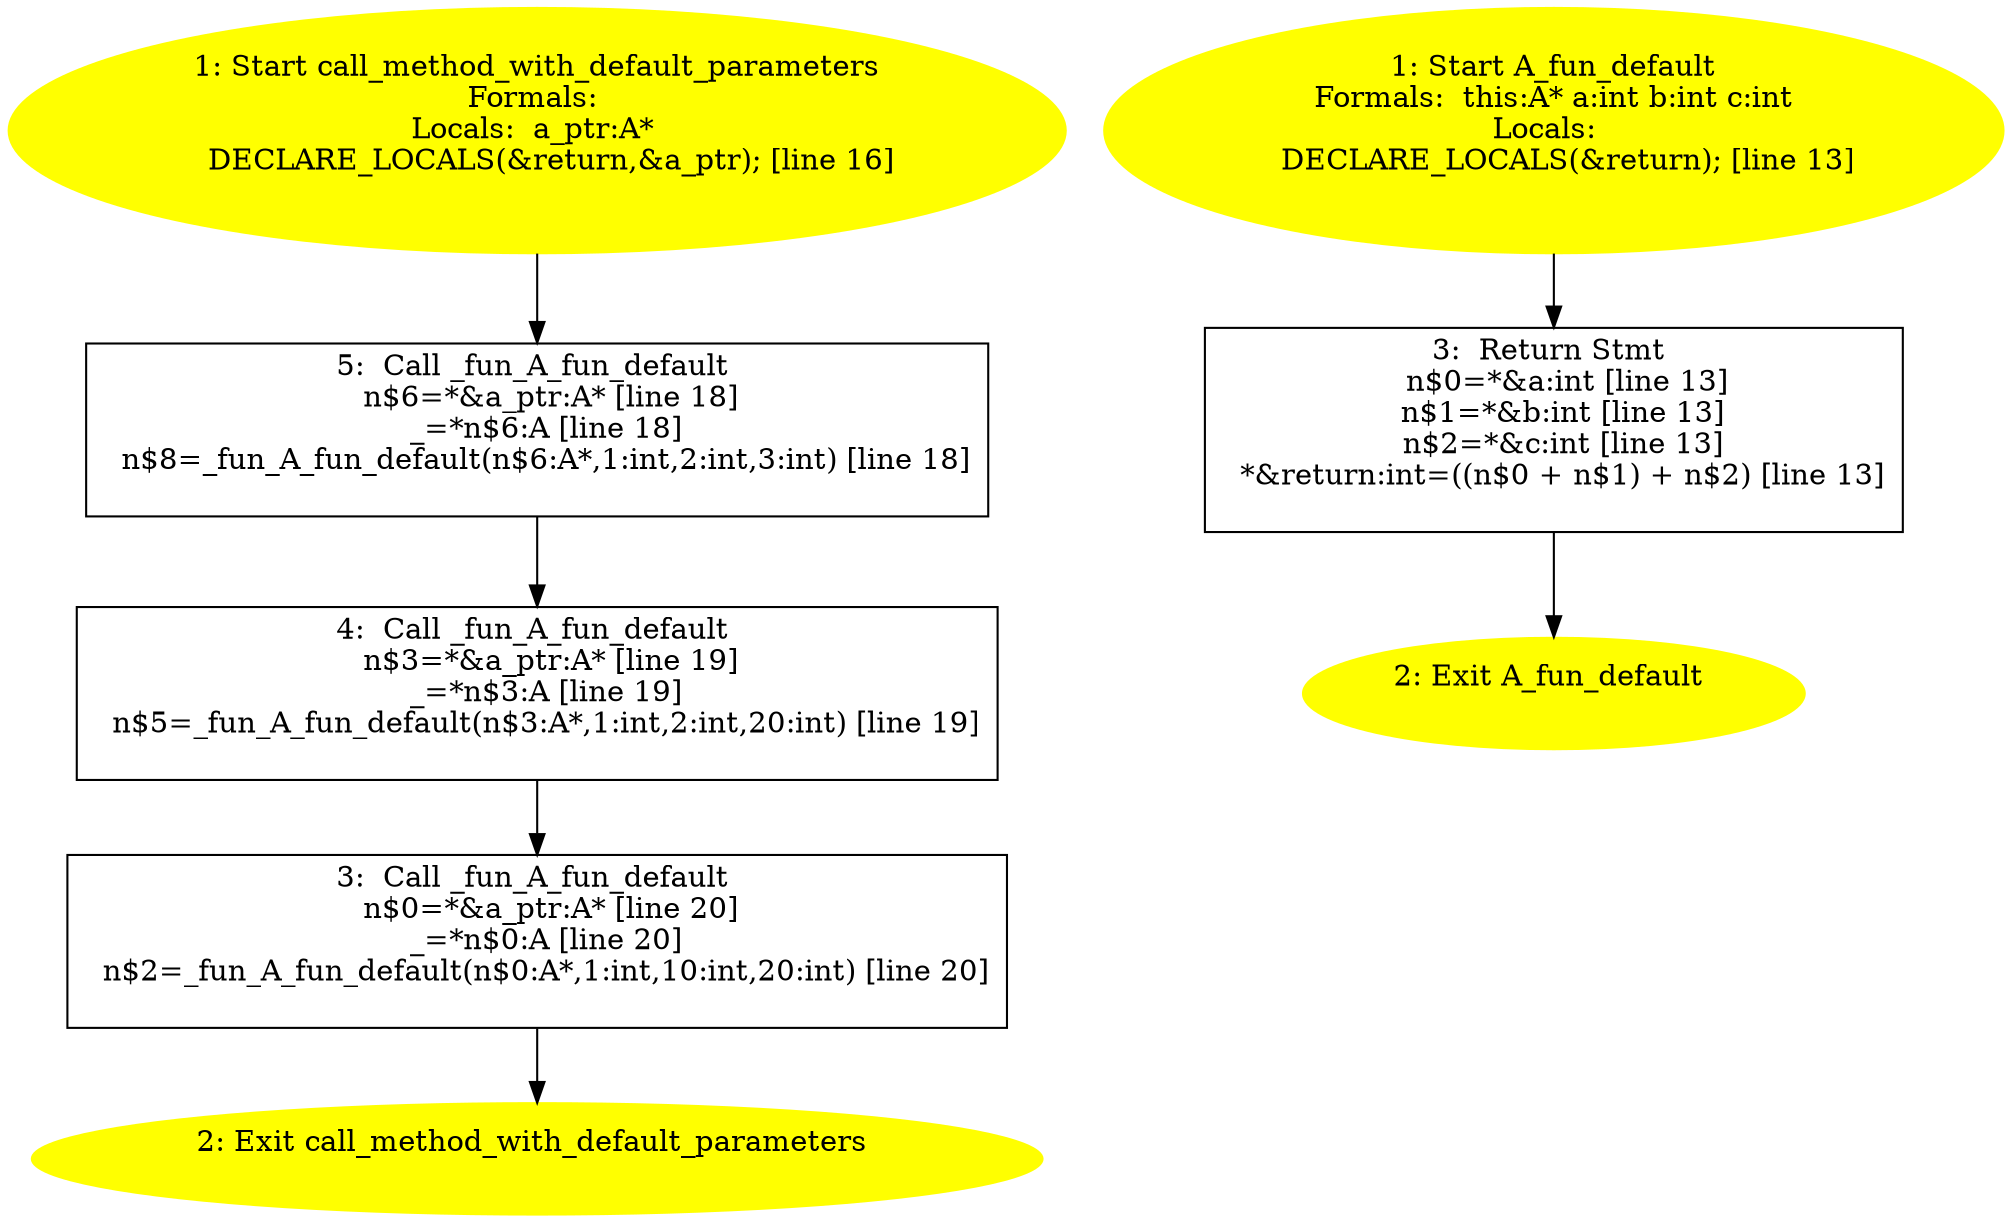 /* @generated */
digraph iCFG {
"call_method_with_default_parameters#_Z35call_method_with_default_parametersv.e093d6353cce7b90c94714b1e469edec_1" [label="1: Start call_method_with_default_parameters\nFormals: \nLocals:  a_ptr:A* \n   DECLARE_LOCALS(&return,&a_ptr); [line 16]\n " color=yellow style=filled]
	

	 "call_method_with_default_parameters#_Z35call_method_with_default_parametersv.e093d6353cce7b90c94714b1e469edec_1" -> "call_method_with_default_parameters#_Z35call_method_with_default_parametersv.e093d6353cce7b90c94714b1e469edec_5" ;
"call_method_with_default_parameters#_Z35call_method_with_default_parametersv.e093d6353cce7b90c94714b1e469edec_2" [label="2: Exit call_method_with_default_parameters \n  " color=yellow style=filled]
	

"call_method_with_default_parameters#_Z35call_method_with_default_parametersv.e093d6353cce7b90c94714b1e469edec_3" [label="3:  Call _fun_A_fun_default \n   n$0=*&a_ptr:A* [line 20]\n  _=*n$0:A [line 20]\n  n$2=_fun_A_fun_default(n$0:A*,1:int,10:int,20:int) [line 20]\n " shape="box"]
	

	 "call_method_with_default_parameters#_Z35call_method_with_default_parametersv.e093d6353cce7b90c94714b1e469edec_3" -> "call_method_with_default_parameters#_Z35call_method_with_default_parametersv.e093d6353cce7b90c94714b1e469edec_2" ;
"call_method_with_default_parameters#_Z35call_method_with_default_parametersv.e093d6353cce7b90c94714b1e469edec_4" [label="4:  Call _fun_A_fun_default \n   n$3=*&a_ptr:A* [line 19]\n  _=*n$3:A [line 19]\n  n$5=_fun_A_fun_default(n$3:A*,1:int,2:int,20:int) [line 19]\n " shape="box"]
	

	 "call_method_with_default_parameters#_Z35call_method_with_default_parametersv.e093d6353cce7b90c94714b1e469edec_4" -> "call_method_with_default_parameters#_Z35call_method_with_default_parametersv.e093d6353cce7b90c94714b1e469edec_3" ;
"call_method_with_default_parameters#_Z35call_method_with_default_parametersv.e093d6353cce7b90c94714b1e469edec_5" [label="5:  Call _fun_A_fun_default \n   n$6=*&a_ptr:A* [line 18]\n  _=*n$6:A [line 18]\n  n$8=_fun_A_fun_default(n$6:A*,1:int,2:int,3:int) [line 18]\n " shape="box"]
	

	 "call_method_with_default_parameters#_Z35call_method_with_default_parametersv.e093d6353cce7b90c94714b1e469edec_5" -> "call_method_with_default_parameters#_Z35call_method_with_default_parametersv.e093d6353cce7b90c94714b1e469edec_4" ;
"fun_default#A#(_ZN1A11fun_defaultEiii).58b57d3823cd59f85b4e907c0dbefa58_1" [label="1: Start A_fun_default\nFormals:  this:A* a:int b:int c:int\nLocals:  \n   DECLARE_LOCALS(&return); [line 13]\n " color=yellow style=filled]
	

	 "fun_default#A#(_ZN1A11fun_defaultEiii).58b57d3823cd59f85b4e907c0dbefa58_1" -> "fun_default#A#(_ZN1A11fun_defaultEiii).58b57d3823cd59f85b4e907c0dbefa58_3" ;
"fun_default#A#(_ZN1A11fun_defaultEiii).58b57d3823cd59f85b4e907c0dbefa58_2" [label="2: Exit A_fun_default \n  " color=yellow style=filled]
	

"fun_default#A#(_ZN1A11fun_defaultEiii).58b57d3823cd59f85b4e907c0dbefa58_3" [label="3:  Return Stmt \n   n$0=*&a:int [line 13]\n  n$1=*&b:int [line 13]\n  n$2=*&c:int [line 13]\n  *&return:int=((n$0 + n$1) + n$2) [line 13]\n " shape="box"]
	

	 "fun_default#A#(_ZN1A11fun_defaultEiii).58b57d3823cd59f85b4e907c0dbefa58_3" -> "fun_default#A#(_ZN1A11fun_defaultEiii).58b57d3823cd59f85b4e907c0dbefa58_2" ;
}

